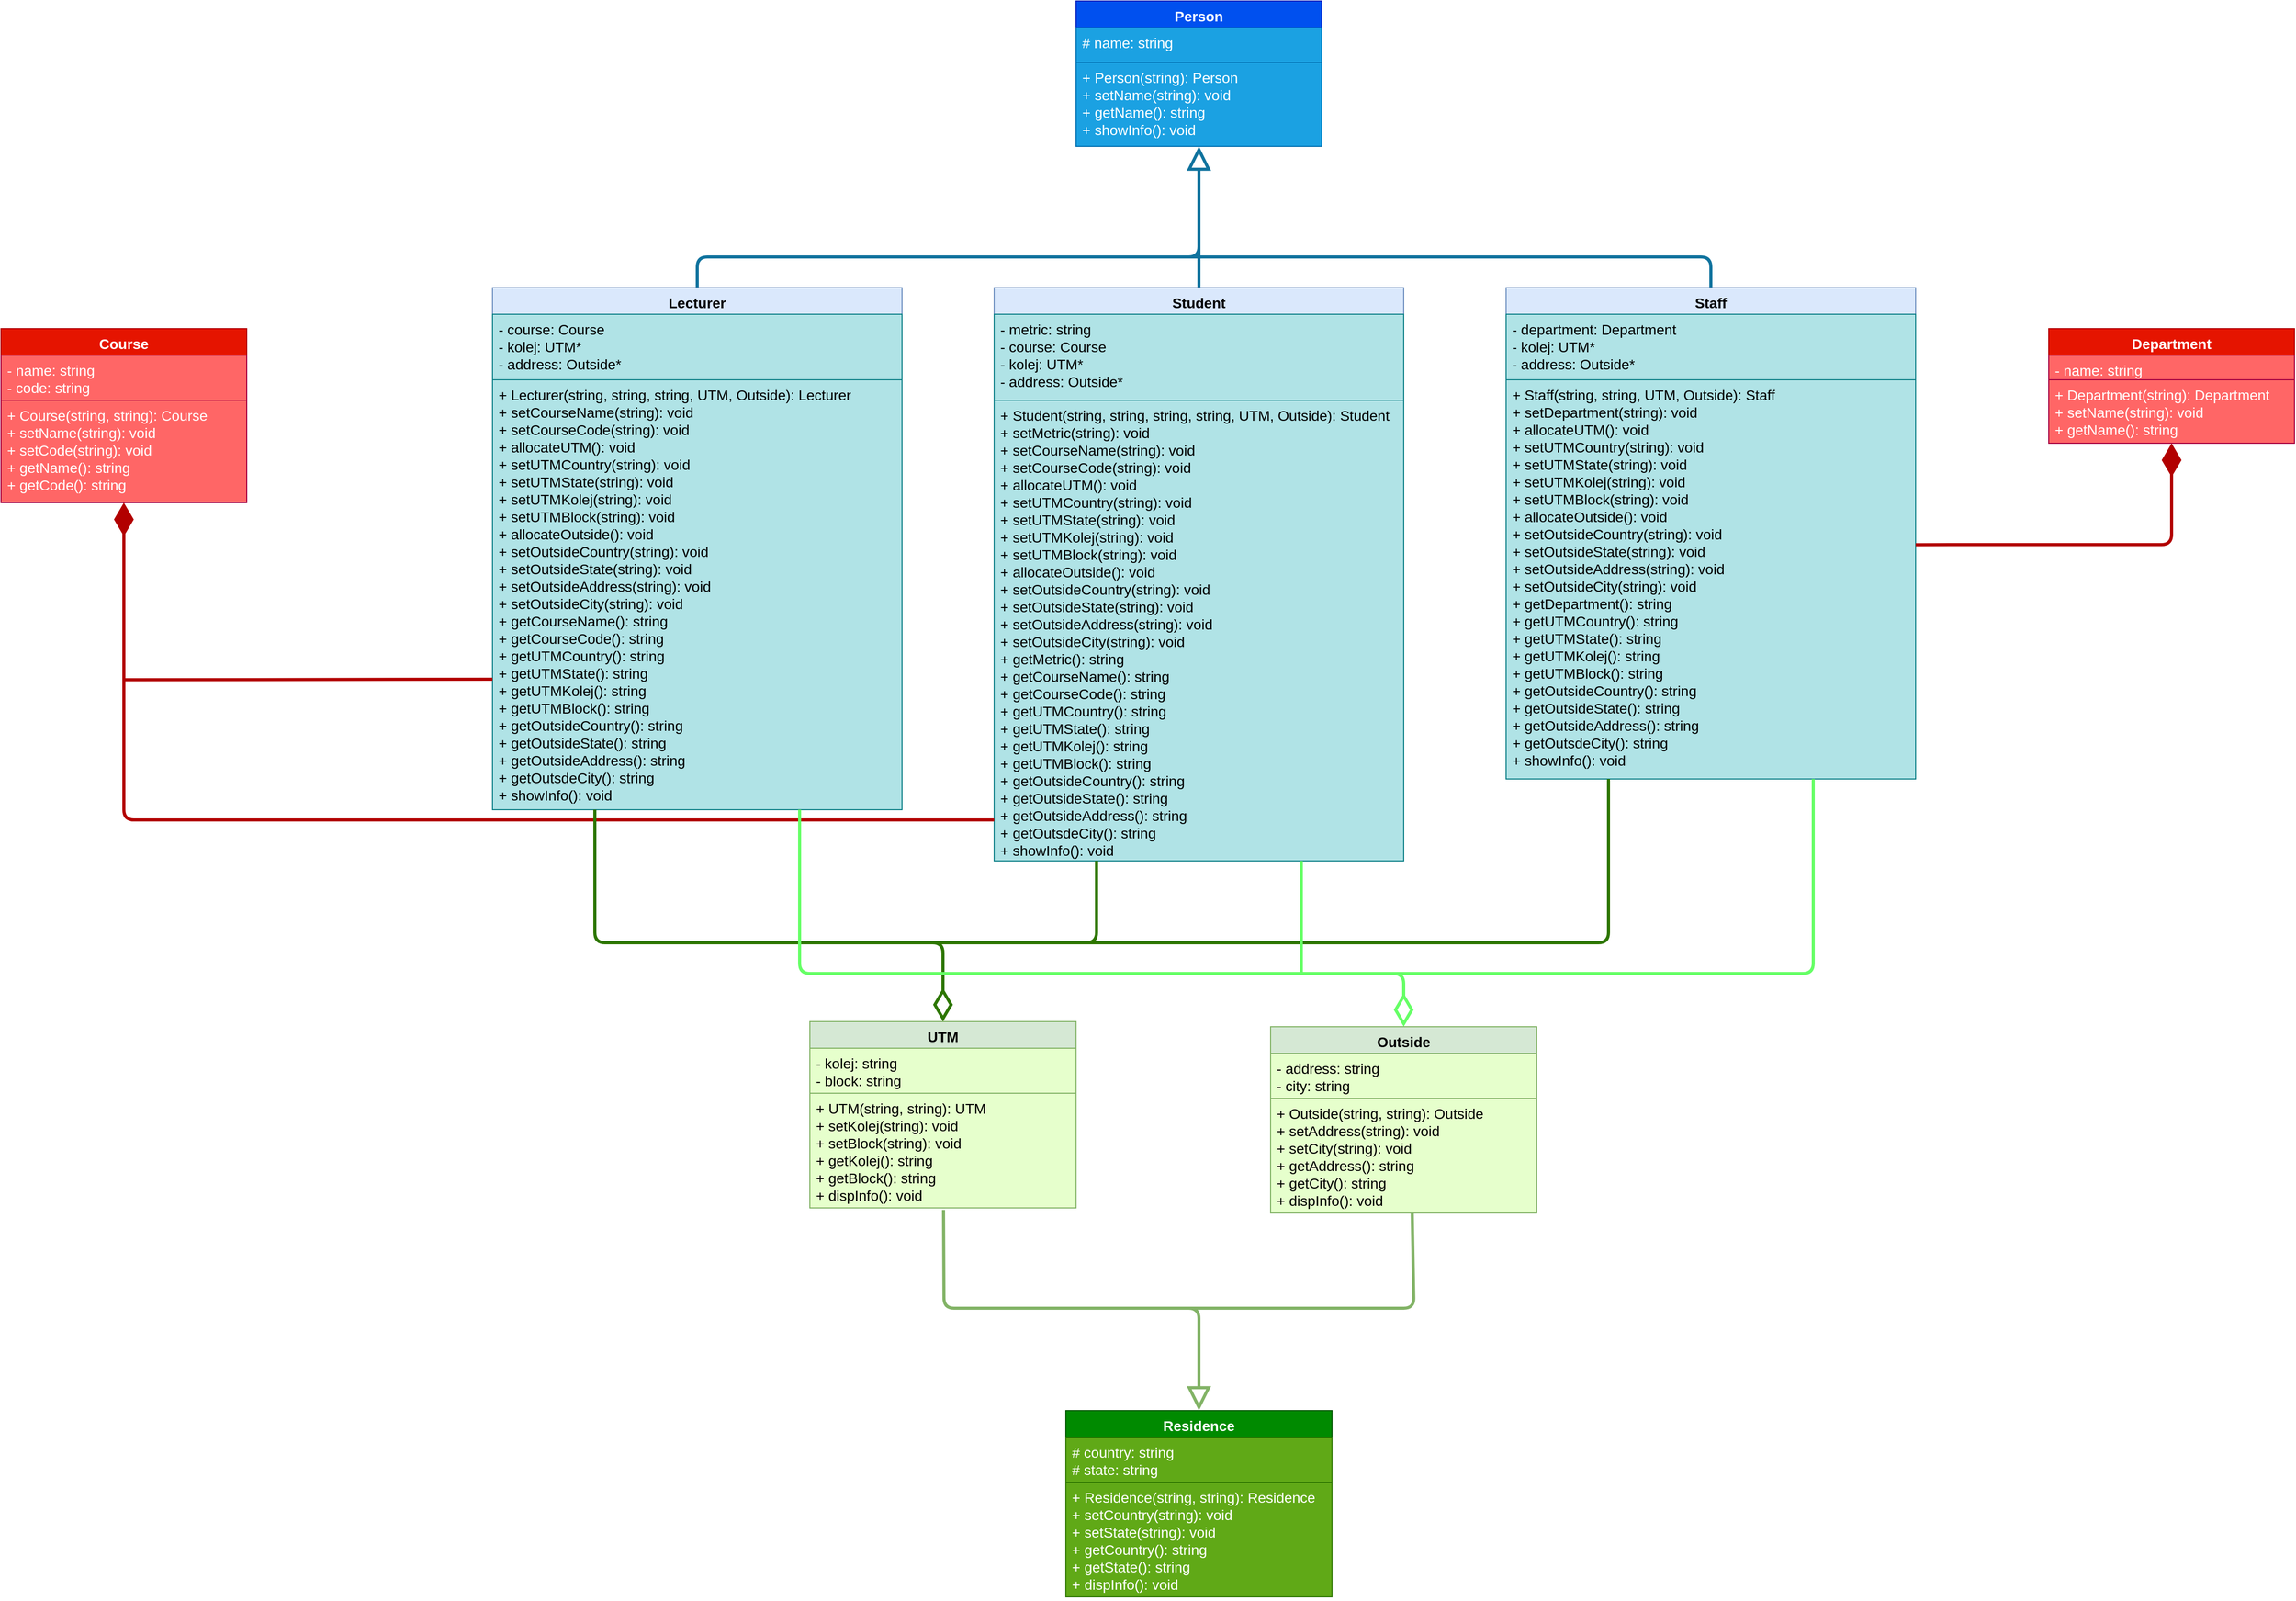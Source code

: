 <mxfile version="13.3.0"><diagram id="umZFTAy52m0NQR9Ai2RQ" name="Page-1"><mxGraphModel dx="5209" dy="3127" grid="1" gridSize="10" guides="1" tooltips="1" connect="1" arrows="1" fold="1" page="1" pageScale="1" pageWidth="827" pageHeight="1169" math="0" shadow="0"><root><mxCell id="0"/><mxCell id="1" parent="0"/><mxCell id="iCxYOQzezK1WJyDWDmYs-25" value="Course" style="swimlane;fontStyle=1;align=center;verticalAlign=top;childLayout=stackLayout;horizontal=1;startSize=26;horizontalStack=0;resizeParent=1;resizeParentMax=0;resizeLast=0;collapsible=1;marginBottom=0;fontSize=14;fillColor=#e51400;strokeColor=#B20000;fontColor=#ffffff;" parent="1" vertex="1"><mxGeometry x="-1160" y="120" width="240" height="170" as="geometry"/></mxCell><mxCell id="iCxYOQzezK1WJyDWDmYs-26" value="- name: string&#10;- code: string" style="text;strokeColor=#A50040;fillColor=#FF6666;align=left;verticalAlign=top;spacingLeft=4;spacingRight=4;overflow=hidden;rotatable=0;points=[[0,0.5],[1,0.5]];portConstraint=eastwest;fontSize=14;fontColor=#ffffff;" parent="iCxYOQzezK1WJyDWDmYs-25" vertex="1"><mxGeometry y="26" width="240" height="44" as="geometry"/></mxCell><mxCell id="iCxYOQzezK1WJyDWDmYs-28" value="+ Course(string, string): Course&#10;+ setName(string): void&#10;+ setCode(string): void&#10;+ getName(): string&#10;+ getCode(): string&#10;" style="text;strokeColor=#A50040;fillColor=#FF6666;align=left;verticalAlign=top;spacingLeft=4;spacingRight=4;overflow=hidden;rotatable=0;points=[[0,0.5],[1,0.5]];portConstraint=eastwest;fontSize=14;fontColor=#ffffff;" parent="iCxYOQzezK1WJyDWDmYs-25" vertex="1"><mxGeometry y="70" width="240" height="100" as="geometry"/></mxCell><mxCell id="iCxYOQzezK1WJyDWDmYs-31" value="Department" style="swimlane;fontStyle=1;align=center;verticalAlign=top;childLayout=stackLayout;horizontal=1;startSize=26;horizontalStack=0;resizeParent=1;resizeParentMax=0;resizeLast=0;collapsible=1;marginBottom=0;fontSize=14;fillColor=#e51400;strokeColor=#B20000;fontColor=#ffffff;" parent="1" vertex="1"><mxGeometry x="840" y="120" width="240" height="112" as="geometry"/></mxCell><mxCell id="iCxYOQzezK1WJyDWDmYs-32" value="- name: string" style="text;strokeColor=#A50040;fillColor=#FF6666;align=left;verticalAlign=top;spacingLeft=4;spacingRight=4;overflow=hidden;rotatable=0;points=[[0,0.5],[1,0.5]];portConstraint=eastwest;fontSize=14;fontColor=#ffffff;" parent="iCxYOQzezK1WJyDWDmYs-31" vertex="1"><mxGeometry y="26" width="240" height="24" as="geometry"/></mxCell><mxCell id="iCxYOQzezK1WJyDWDmYs-34" value="+ Department(string): Department&#10;+ setName(string): void&#10;+ getName(): string&#10;" style="text;strokeColor=#A50040;fillColor=#FF6666;align=left;verticalAlign=top;spacingLeft=4;spacingRight=4;overflow=hidden;rotatable=0;points=[[0,0.5],[1,0.5]];portConstraint=eastwest;fontSize=14;fontColor=#ffffff;" parent="iCxYOQzezK1WJyDWDmYs-31" vertex="1"><mxGeometry y="50" width="240" height="62" as="geometry"/></mxCell><mxCell id="iCxYOQzezK1WJyDWDmYs-44" value="" style="group" parent="1" vertex="1" connectable="0"><mxGeometry x="-370" y="740" width="710" height="619" as="geometry"/></mxCell><mxCell id="Frv2aQy9cpnJ8B7iyeXL-57" value="" style="group" parent="iCxYOQzezK1WJyDWDmYs-44" vertex="1" connectable="0"><mxGeometry x="60" width="530" height="337" as="geometry"/></mxCell><mxCell id="iCxYOQzezK1WJyDWDmYs-22" value="" style="group" parent="Frv2aQy9cpnJ8B7iyeXL-57" vertex="1" connectable="0"><mxGeometry x="530" y="337" as="geometry"/></mxCell><mxCell id="Frv2aQy9cpnJ8B7iyeXL-56" value="" style="endArrow=none;html=1;fontSize=14;exitX=0.532;exitY=0.996;exitDx=0;exitDy=0;exitPerimeter=0;strokeWidth=3;fillColor=#d5e8d4;strokeColor=#82b366;" parent="iCxYOQzezK1WJyDWDmYs-22" source="Frv2aQy9cpnJ8B7iyeXL-48" edge="1"><mxGeometry width="50" height="50" relative="1" as="geometry"><mxPoint x="40" y="-30" as="sourcePoint"/><mxPoint x="-220" as="targetPoint"/><Array as="points"><mxPoint/></Array></mxGeometry></mxCell><mxCell id="Frv2aQy9cpnJ8B7iyeXL-17" value="Residence" style="swimlane;fontStyle=1;align=center;verticalAlign=top;childLayout=stackLayout;horizontal=1;startSize=26;horizontalStack=0;resizeParent=1;resizeParentMax=0;resizeLast=0;collapsible=1;marginBottom=0;fontSize=14;fillColor=#008a00;strokeColor=#005700;fontColor=#ffffff;" parent="iCxYOQzezK1WJyDWDmYs-44" vertex="1"><mxGeometry x="250" y="437" width="260" height="182" as="geometry"/></mxCell><mxCell id="Frv2aQy9cpnJ8B7iyeXL-18" value="# country: string&#10;# state: string" style="text;strokeColor=#2D7600;fillColor=#60a917;align=left;verticalAlign=top;spacingLeft=4;spacingRight=4;overflow=hidden;rotatable=0;points=[[0,0.5],[1,0.5]];portConstraint=eastwest;fontSize=14;fontColor=#ffffff;" parent="Frv2aQy9cpnJ8B7iyeXL-17" vertex="1"><mxGeometry y="26" width="260" height="44" as="geometry"/></mxCell><mxCell id="Frv2aQy9cpnJ8B7iyeXL-20" value="+ Residence(string, string): Residence&#10;+ setCountry(string): void&#10;+ setState(string): void&#10;+ getCountry(): string&#10;+ getState(): string&#10;+ dispInfo(): void" style="text;strokeColor=#2D7600;fillColor=#60a917;align=left;verticalAlign=top;spacingLeft=4;spacingRight=4;overflow=hidden;rotatable=0;points=[[0,0.5],[1,0.5]];portConstraint=eastwest;fontSize=14;fontColor=#ffffff;" parent="Frv2aQy9cpnJ8B7iyeXL-17" vertex="1"><mxGeometry y="70" width="260" height="112" as="geometry"/></mxCell><mxCell id="Frv2aQy9cpnJ8B7iyeXL-41" value="UTM" style="swimlane;fontStyle=1;align=center;verticalAlign=top;childLayout=stackLayout;horizontal=1;startSize=26;horizontalStack=0;resizeParent=1;resizeParentMax=0;resizeLast=0;collapsible=1;marginBottom=0;fontSize=14;fillColor=#d5e8d4;strokeColor=#82b366;" parent="iCxYOQzezK1WJyDWDmYs-44" vertex="1"><mxGeometry y="57" width="260" height="182" as="geometry"/></mxCell><mxCell id="Frv2aQy9cpnJ8B7iyeXL-42" value="- kolej: string&#10;- block: string" style="text;strokeColor=#82b366;fillColor=#E6FFCC;align=left;verticalAlign=top;spacingLeft=4;spacingRight=4;overflow=hidden;rotatable=0;points=[[0,0.5],[1,0.5]];portConstraint=eastwest;fontSize=14;" parent="Frv2aQy9cpnJ8B7iyeXL-41" vertex="1"><mxGeometry y="26" width="260" height="44" as="geometry"/></mxCell><mxCell id="Frv2aQy9cpnJ8B7iyeXL-44" value="+ UTM(string, string): UTM&#10;+ setKolej(string): void&#10;+ setBlock(string): void&#10;+ getKolej(): string&#10;+ getBlock(): string&#10;+ dispInfo(): void" style="text;strokeColor=#82b366;fillColor=#E6FFCC;align=left;verticalAlign=top;spacingLeft=4;spacingRight=4;overflow=hidden;rotatable=0;points=[[0,0.5],[1,0.5]];portConstraint=eastwest;fontSize=14;" parent="Frv2aQy9cpnJ8B7iyeXL-41" vertex="1"><mxGeometry y="70" width="260" height="112" as="geometry"/></mxCell><mxCell id="Frv2aQy9cpnJ8B7iyeXL-49" value="" style="endArrow=block;endSize=16;endFill=0;html=1;fontSize=14;entryX=0.5;entryY=0;entryDx=0;entryDy=0;exitX=0.502;exitY=1.018;exitDx=0;exitDy=0;exitPerimeter=0;strokeWidth=3;fillColor=#d5e8d4;strokeColor=#82b366;" parent="iCxYOQzezK1WJyDWDmYs-44" source="Frv2aQy9cpnJ8B7iyeXL-44" target="Frv2aQy9cpnJ8B7iyeXL-17" edge="1"><mxGeometry width="160" relative="1" as="geometry"><mxPoint x="130" y="377" as="sourcePoint"/><mxPoint x="200" y="127" as="targetPoint"/><Array as="points"><mxPoint x="131" y="337"/><mxPoint x="380" y="337"/></Array></mxGeometry></mxCell><mxCell id="Frv2aQy9cpnJ8B7iyeXL-45" value="Outside" style="swimlane;fontStyle=1;align=center;verticalAlign=top;childLayout=stackLayout;horizontal=1;startSize=26;horizontalStack=0;resizeParent=1;resizeParentMax=0;resizeLast=0;collapsible=1;marginBottom=0;fontSize=14;fillColor=#d5e8d4;strokeColor=#82b366;" parent="iCxYOQzezK1WJyDWDmYs-44" vertex="1"><mxGeometry x="450" y="62" width="260" height="182" as="geometry"/></mxCell><mxCell id="Frv2aQy9cpnJ8B7iyeXL-46" value="- address: string&#10;- city: string" style="text;strokeColor=#82b366;fillColor=#E6FFCC;align=left;verticalAlign=top;spacingLeft=4;spacingRight=4;overflow=hidden;rotatable=0;points=[[0,0.5],[1,0.5]];portConstraint=eastwest;fontSize=14;" parent="Frv2aQy9cpnJ8B7iyeXL-45" vertex="1"><mxGeometry y="26" width="260" height="44" as="geometry"/></mxCell><mxCell id="Frv2aQy9cpnJ8B7iyeXL-48" value="+ Outside(string, string): Outside&#10;+ setAddress(string): void&#10;+ setCity(string): void&#10;+ getAddress(): string&#10;+ getCity(): string&#10;+ dispInfo(): void" style="text;strokeColor=#82b366;fillColor=#E6FFCC;align=left;verticalAlign=top;spacingLeft=4;spacingRight=4;overflow=hidden;rotatable=0;points=[[0,0.5],[1,0.5]];portConstraint=eastwest;fontSize=14;" parent="Frv2aQy9cpnJ8B7iyeXL-45" vertex="1"><mxGeometry y="70" width="260" height="112" as="geometry"/></mxCell><mxCell id="iCxYOQzezK1WJyDWDmYs-58" value="" style="group" parent="1" vertex="1" connectable="0"><mxGeometry x="-680" y="-200" width="1390" height="840" as="geometry"/></mxCell><mxCell id="iCxYOQzezK1WJyDWDmYs-14" value="Person" style="swimlane;fontStyle=1;align=center;verticalAlign=top;childLayout=stackLayout;horizontal=1;startSize=26;horizontalStack=0;resizeParent=1;resizeParentMax=0;resizeLast=0;collapsible=1;marginBottom=0;fontSize=14;fillColor=#0050ef;strokeColor=#001DBC;fontColor=#ffffff;" parent="iCxYOQzezK1WJyDWDmYs-58" vertex="1"><mxGeometry x="570" width="240" height="142" as="geometry"/></mxCell><mxCell id="iCxYOQzezK1WJyDWDmYs-15" value="# name: string&#10;" style="text;strokeColor=#006EAF;fillColor=#1ba1e2;align=left;verticalAlign=top;spacingLeft=4;spacingRight=4;overflow=hidden;rotatable=0;points=[[0,0.5],[1,0.5]];portConstraint=eastwest;fontSize=14;fontColor=#ffffff;" parent="iCxYOQzezK1WJyDWDmYs-14" vertex="1"><mxGeometry y="26" width="240" height="34" as="geometry"/></mxCell><mxCell id="iCxYOQzezK1WJyDWDmYs-17" value="+ Person(string): Person&#10;+ setName(string): void&#10;+ getName(): string&#10;+ showInfo(): void&#10;&#10;" style="text;strokeColor=#006EAF;fillColor=#1ba1e2;align=left;verticalAlign=top;spacingLeft=4;spacingRight=4;overflow=hidden;rotatable=0;points=[[0,0.5],[1,0.5]];portConstraint=eastwest;fontSize=14;fontColor=#ffffff;" parent="iCxYOQzezK1WJyDWDmYs-14" vertex="1"><mxGeometry y="60" width="240" height="82" as="geometry"/></mxCell><mxCell id="iCxYOQzezK1WJyDWDmYs-18" value="" style="endArrow=block;endSize=16;endFill=0;html=1;fontSize=14;exitX=0.5;exitY=0;exitDx=0;exitDy=0;fillColor=#b1ddf0;strokeColor=#10739e;strokeWidth=3;" parent="iCxYOQzezK1WJyDWDmYs-58" source="iCxYOQzezK1WJyDWDmYs-2" target="iCxYOQzezK1WJyDWDmYs-17" edge="1"><mxGeometry width="160" relative="1" as="geometry"><mxPoint x="290" y="413.324" as="sourcePoint"/><mxPoint x="720" y="110" as="targetPoint"/><Array as="points"><mxPoint x="200" y="250"/><mxPoint x="690" y="250"/></Array></mxGeometry></mxCell><mxCell id="iCxYOQzezK1WJyDWDmYs-19" value="" style="endArrow=none;html=1;fontSize=14;entryX=0.5;entryY=0;entryDx=0;entryDy=0;fillColor=#b1ddf0;strokeColor=#10739e;strokeWidth=3;" parent="iCxYOQzezK1WJyDWDmYs-58" target="iCxYOQzezK1WJyDWDmYs-6" edge="1"><mxGeometry width="50" height="50" relative="1" as="geometry"><mxPoint x="690" y="209" as="sourcePoint"/><mxPoint x="670.0" y="302" as="targetPoint"/><Array as="points"/></mxGeometry></mxCell><mxCell id="iCxYOQzezK1WJyDWDmYs-20" value="" style="endArrow=none;html=1;fontSize=14;entryX=0.5;entryY=0;entryDx=0;entryDy=0;fillColor=#b1ddf0;strokeColor=#10739e;rounded=1;strokeWidth=3;" parent="iCxYOQzezK1WJyDWDmYs-58" target="iCxYOQzezK1WJyDWDmYs-10" edge="1"><mxGeometry width="50" height="50" relative="1" as="geometry"><mxPoint x="660" y="250" as="sourcePoint"/><mxPoint x="1130" y="302" as="targetPoint"/><Array as="points"><mxPoint x="730" y="250"/><mxPoint x="1190" y="250"/></Array></mxGeometry></mxCell><mxCell id="iCxYOQzezK1WJyDWDmYs-6" value="Student" style="swimlane;fontStyle=1;align=center;verticalAlign=top;childLayout=stackLayout;horizontal=1;startSize=26;horizontalStack=0;resizeParent=1;resizeParentMax=0;resizeLast=0;collapsible=1;marginBottom=0;fontSize=14;fillColor=#dae8fc;strokeColor=#6c8ebf;" parent="iCxYOQzezK1WJyDWDmYs-58" vertex="1"><mxGeometry x="490" y="280" width="400" height="560" as="geometry"/></mxCell><mxCell id="iCxYOQzezK1WJyDWDmYs-7" value="- metric: string&#10;- course: Course&#10;- kolej: UTM*&#10;- address: Outside*" style="text;strokeColor=#0e8088;fillColor=#b0e3e6;align=left;verticalAlign=top;spacingLeft=4;spacingRight=4;overflow=hidden;rotatable=0;points=[[0,0.5],[1,0.5]];portConstraint=eastwest;fontSize=14;" parent="iCxYOQzezK1WJyDWDmYs-6" vertex="1"><mxGeometry y="26" width="400" height="84" as="geometry"/></mxCell><mxCell id="iCxYOQzezK1WJyDWDmYs-9" value="+ Student(string, string, string, string, UTM, Outside): Student&#10;+ setMetric(string): void&#10;+ setCourseName(string): void&#10;+ setCourseCode(string): void&#10;+ allocateUTM(): void&#10;+ setUTMCountry(string): void&#10;+ setUTMState(string): void&#10;+ setUTMKolej(string): void&#10;+ setUTMBlock(string): void&#10;+ allocateOutside(): void&#10;+ setOutsideCountry(string): void&#10;+ setOutsideState(string): void&#10;+ setOutsideAddress(string): void&#10;+ setOutsideCity(string): void&#10;+ getMetric(): string&#10;+ getCourseName(): string&#10;+ getCourseCode(): string&#10;+ getUTMCountry(): string&#10;+ getUTMState(): string&#10;+ getUTMKolej(): string&#10;+ getUTMBlock(): string&#10;+ getOutsideCountry(): string&#10;+ getOutsideState(): string&#10;+ getOutsideAddress(): string&#10;+ getOutsdeCity(): string&#10;+ showInfo(): void" style="text;strokeColor=#0e8088;fillColor=#b0e3e6;align=left;verticalAlign=top;spacingLeft=4;spacingRight=4;overflow=hidden;rotatable=0;points=[[0,0.5],[1,0.5]];portConstraint=eastwest;fontSize=14;" parent="iCxYOQzezK1WJyDWDmYs-6" vertex="1"><mxGeometry y="110" width="400" height="450" as="geometry"/></mxCell><mxCell id="iCxYOQzezK1WJyDWDmYs-2" value="Lecturer" style="swimlane;fontStyle=1;align=center;verticalAlign=top;childLayout=stackLayout;horizontal=1;startSize=26;horizontalStack=0;resizeParent=1;resizeParentMax=0;resizeLast=0;collapsible=1;marginBottom=0;fontSize=14;fillColor=#dae8fc;strokeColor=#6c8ebf;" parent="iCxYOQzezK1WJyDWDmYs-58" vertex="1"><mxGeometry y="280" width="400" height="510" as="geometry"/></mxCell><mxCell id="iCxYOQzezK1WJyDWDmYs-3" value="- course: Course&#10;- kolej: UTM*&#10;- address: Outside*" style="text;strokeColor=#0e8088;fillColor=#b0e3e6;align=left;verticalAlign=top;spacingLeft=4;spacingRight=4;overflow=hidden;rotatable=0;points=[[0,0.5],[1,0.5]];portConstraint=eastwest;fontSize=14;" parent="iCxYOQzezK1WJyDWDmYs-2" vertex="1"><mxGeometry y="26" width="400" height="64" as="geometry"/></mxCell><mxCell id="iCxYOQzezK1WJyDWDmYs-5" value="+ Lecturer(string, string, string, UTM, Outside): Lecturer&#10;+ setCourseName(string): void&#10;+ setCourseCode(string): void&#10;+ allocateUTM(): void&#10;+ setUTMCountry(string): void&#10;+ setUTMState(string): void&#10;+ setUTMKolej(string): void&#10;+ setUTMBlock(string): void&#10;+ allocateOutside(): void&#10;+ setOutsideCountry(string): void&#10;+ setOutsideState(string): void&#10;+ setOutsideAddress(string): void&#10;+ setOutsideCity(string): void&#10;+ getCourseName(): string&#10;+ getCourseCode(): string&#10;+ getUTMCountry(): string&#10;+ getUTMState(): string&#10;+ getUTMKolej(): string&#10;+ getUTMBlock(): string&#10;+ getOutsideCountry(): string&#10;+ getOutsideState(): string&#10;+ getOutsideAddress(): string&#10;+ getOutsdeCity(): string&#10;+ showInfo(): void&#10;" style="text;strokeColor=#0e8088;fillColor=#b0e3e6;align=left;verticalAlign=top;spacingLeft=4;spacingRight=4;overflow=hidden;rotatable=0;points=[[0,0.5],[1,0.5]];portConstraint=eastwest;fontSize=14;" parent="iCxYOQzezK1WJyDWDmYs-2" vertex="1"><mxGeometry y="90" width="400" height="420" as="geometry"/></mxCell><mxCell id="iCxYOQzezK1WJyDWDmYs-10" value="Staff" style="swimlane;fontStyle=1;align=center;verticalAlign=top;childLayout=stackLayout;horizontal=1;startSize=26;horizontalStack=0;resizeParent=1;resizeParentMax=0;resizeLast=0;collapsible=1;marginBottom=0;fontSize=14;fillColor=#dae8fc;strokeColor=#6c8ebf;" parent="iCxYOQzezK1WJyDWDmYs-58" vertex="1"><mxGeometry x="990" y="280" width="400" height="480" as="geometry"/></mxCell><mxCell id="iCxYOQzezK1WJyDWDmYs-11" value="- department: Department&#10;- kolej: UTM*&#10;- address: Outside*" style="text;strokeColor=#0e8088;fillColor=#b0e3e6;align=left;verticalAlign=top;spacingLeft=4;spacingRight=4;overflow=hidden;rotatable=0;points=[[0,0.5],[1,0.5]];portConstraint=eastwest;fontSize=14;" parent="iCxYOQzezK1WJyDWDmYs-10" vertex="1"><mxGeometry y="26" width="400" height="64" as="geometry"/></mxCell><mxCell id="iCxYOQzezK1WJyDWDmYs-13" value="+ Staff(string, string, UTM, Outside): Staff&#10;+ setDepartment(string): void&#10;+ allocateUTM(): void&#10;+ setUTMCountry(string): void&#10;+ setUTMState(string): void&#10;+ setUTMKolej(string): void&#10;+ setUTMBlock(string): void&#10;+ allocateOutside(): void&#10;+ setOutsideCountry(string): void&#10;+ setOutsideState(string): void&#10;+ setOutsideAddress(string): void&#10;+ setOutsideCity(string): void&#10;+ getDepartment(): string&#10;+ getUTMCountry(): string&#10;+ getUTMState(): string&#10;+ getUTMKolej(): string&#10;+ getUTMBlock(): string&#10;+ getOutsideCountry(): string&#10;+ getOutsideState(): string&#10;+ getOutsideAddress(): string&#10;+ getOutsdeCity(): string&#10;+ showInfo(): void" style="text;strokeColor=#0e8088;fillColor=#b0e3e6;align=left;verticalAlign=top;spacingLeft=4;spacingRight=4;overflow=hidden;rotatable=0;points=[[0,0.5],[1,0.5]];portConstraint=eastwest;fontSize=14;" parent="iCxYOQzezK1WJyDWDmYs-10" vertex="1"><mxGeometry y="90" width="400" height="390" as="geometry"/></mxCell><mxCell id="iCxYOQzezK1WJyDWDmYs-59" value="" style="endArrow=diamondThin;endFill=1;endSize=24;html=1;strokeWidth=3;entryX=0.5;entryY=1;entryDx=0;entryDy=0;fillColor=#e51400;strokeColor=#B20000;" parent="1" target="iCxYOQzezK1WJyDWDmYs-25" edge="1"><mxGeometry width="160" relative="1" as="geometry"><mxPoint x="-190" y="600" as="sourcePoint"/><mxPoint x="70" y="460" as="targetPoint"/><Array as="points"><mxPoint x="-1040" y="600"/></Array></mxGeometry></mxCell><mxCell id="iCxYOQzezK1WJyDWDmYs-61" value="" style="endArrow=none;html=1;strokeWidth=3;entryX=0;entryY=0.75;entryDx=0;entryDy=0;fillColor=#e51400;strokeColor=#B20000;" parent="1" target="iCxYOQzezK1WJyDWDmYs-2" edge="1"><mxGeometry width="50" height="50" relative="1" as="geometry"><mxPoint x="-1040" y="463" as="sourcePoint"/><mxPoint x="-690" y="500" as="targetPoint"/><Array as="points"/></mxGeometry></mxCell><mxCell id="iCxYOQzezK1WJyDWDmYs-63" value="" style="endArrow=diamondThin;endFill=1;endSize=24;html=1;strokeWidth=3;entryX=0.5;entryY=1;entryDx=0;entryDy=0;fillColor=#e51400;strokeColor=#B20000;exitX=1;exitY=0.413;exitDx=0;exitDy=0;exitPerimeter=0;" parent="1" source="iCxYOQzezK1WJyDWDmYs-13" target="iCxYOQzezK1WJyDWDmYs-31" edge="1"><mxGeometry width="160" relative="1" as="geometry"><mxPoint x="750" y="350" as="sourcePoint"/><mxPoint x="160" y="310.0" as="targetPoint"/><Array as="points"><mxPoint x="960" y="331"/></Array></mxGeometry></mxCell><mxCell id="iCxYOQzezK1WJyDWDmYs-64" value="" style="endArrow=diamondThin;endFill=0;endSize=24;html=1;strokeWidth=3;fillColor=#60a917;strokeColor=#2D7600;entryX=0.5;entryY=0;entryDx=0;entryDy=0;exitX=0.25;exitY=1;exitDx=0;exitDy=0;" parent="1" source="iCxYOQzezK1WJyDWDmYs-2" target="Frv2aQy9cpnJ8B7iyeXL-41" edge="1"><mxGeometry width="160" relative="1" as="geometry"><mxPoint x="-610" y="680" as="sourcePoint"/><mxPoint x="100" y="690" as="targetPoint"/><Array as="points"><mxPoint x="-580" y="720"/><mxPoint x="-240" y="720"/></Array></mxGeometry></mxCell><mxCell id="iCxYOQzezK1WJyDWDmYs-65" value="" style="endArrow=none;html=1;strokeWidth=3;entryX=0.25;entryY=1;entryDx=0;entryDy=0;fillColor=#60a917;strokeColor=#2D7600;" parent="1" target="iCxYOQzezK1WJyDWDmYs-6" edge="1"><mxGeometry width="50" height="50" relative="1" as="geometry"><mxPoint x="-250" y="720" as="sourcePoint"/><mxPoint x="250" y="700.0" as="targetPoint"/><Array as="points"><mxPoint x="-90" y="720"/></Array></mxGeometry></mxCell><mxCell id="iCxYOQzezK1WJyDWDmYs-66" value="" style="endArrow=none;html=1;strokeWidth=3;entryX=0.25;entryY=1;entryDx=0;entryDy=0;fillColor=#60a917;strokeColor=#2D7600;" parent="1" target="iCxYOQzezK1WJyDWDmYs-10" edge="1"><mxGeometry width="50" height="50" relative="1" as="geometry"><mxPoint x="-110" y="720" as="sourcePoint"/><mxPoint x="240" y="620.0" as="targetPoint"/><Array as="points"><mxPoint x="410" y="720"/></Array></mxGeometry></mxCell><mxCell id="iCxYOQzezK1WJyDWDmYs-67" value="" style="endArrow=diamondThin;endFill=0;endSize=24;html=1;strokeWidth=3;fillColor=#008a00;strokeColor=#66FF66;entryX=0.5;entryY=0;entryDx=0;entryDy=0;exitX=0.75;exitY=1;exitDx=0;exitDy=0;" parent="1" source="iCxYOQzezK1WJyDWDmYs-2" target="Frv2aQy9cpnJ8B7iyeXL-45" edge="1"><mxGeometry width="160" relative="1" as="geometry"><mxPoint x="414" y="670.0" as="sourcePoint"/><mxPoint x="654" y="907" as="targetPoint"/><Array as="points"><mxPoint x="-380" y="750"/><mxPoint x="210" y="750"/></Array></mxGeometry></mxCell><mxCell id="iCxYOQzezK1WJyDWDmYs-68" value="" style="endArrow=none;html=1;strokeWidth=3;fillColor=#60a917;strokeColor=#66FF66;entryX=0.75;entryY=1;entryDx=0;entryDy=0;" parent="1" target="iCxYOQzezK1WJyDWDmYs-6" edge="1"><mxGeometry width="50" height="50" relative="1" as="geometry"><mxPoint x="110" y="750" as="sourcePoint"/><mxPoint x="100" y="660" as="targetPoint"/><Array as="points"><mxPoint x="110" y="690"/></Array></mxGeometry></mxCell><mxCell id="iCxYOQzezK1WJyDWDmYs-69" value="" style="endArrow=none;html=1;strokeWidth=3;fillColor=#60a917;strokeColor=#66FF66;entryX=0.75;entryY=1;entryDx=0;entryDy=0;" parent="1" target="iCxYOQzezK1WJyDWDmYs-10" edge="1"><mxGeometry width="50" height="50" relative="1" as="geometry"><mxPoint x="180" y="750" as="sourcePoint"/><mxPoint x="520" y="650.0" as="targetPoint"/><Array as="points"><mxPoint x="610" y="750"/></Array></mxGeometry></mxCell></root></mxGraphModel></diagram></mxfile>